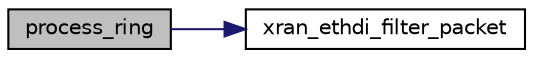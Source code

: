 digraph "process_ring"
{
 // LATEX_PDF_SIZE
  edge [fontname="Helvetica",fontsize="10",labelfontname="Helvetica",labelfontsize="10"];
  node [fontname="Helvetica",fontsize="10",shape=record];
  rankdir="LR";
  Node1 [label="process_ring",height=0.2,width=0.4,color="black", fillcolor="grey75", style="filled", fontcolor="black",tooltip=" "];
  Node1 -> Node2 [color="midnightblue",fontsize="10",style="solid",fontname="Helvetica"];
  Node2 [label="xran_ethdi_filter_packet",height=0.2,width=0.4,color="black", fillcolor="white", style="filled",URL="$ethdi_8c.html#af110b40ee89935ebe18d65ef84de1359",tooltip=" "];
}
